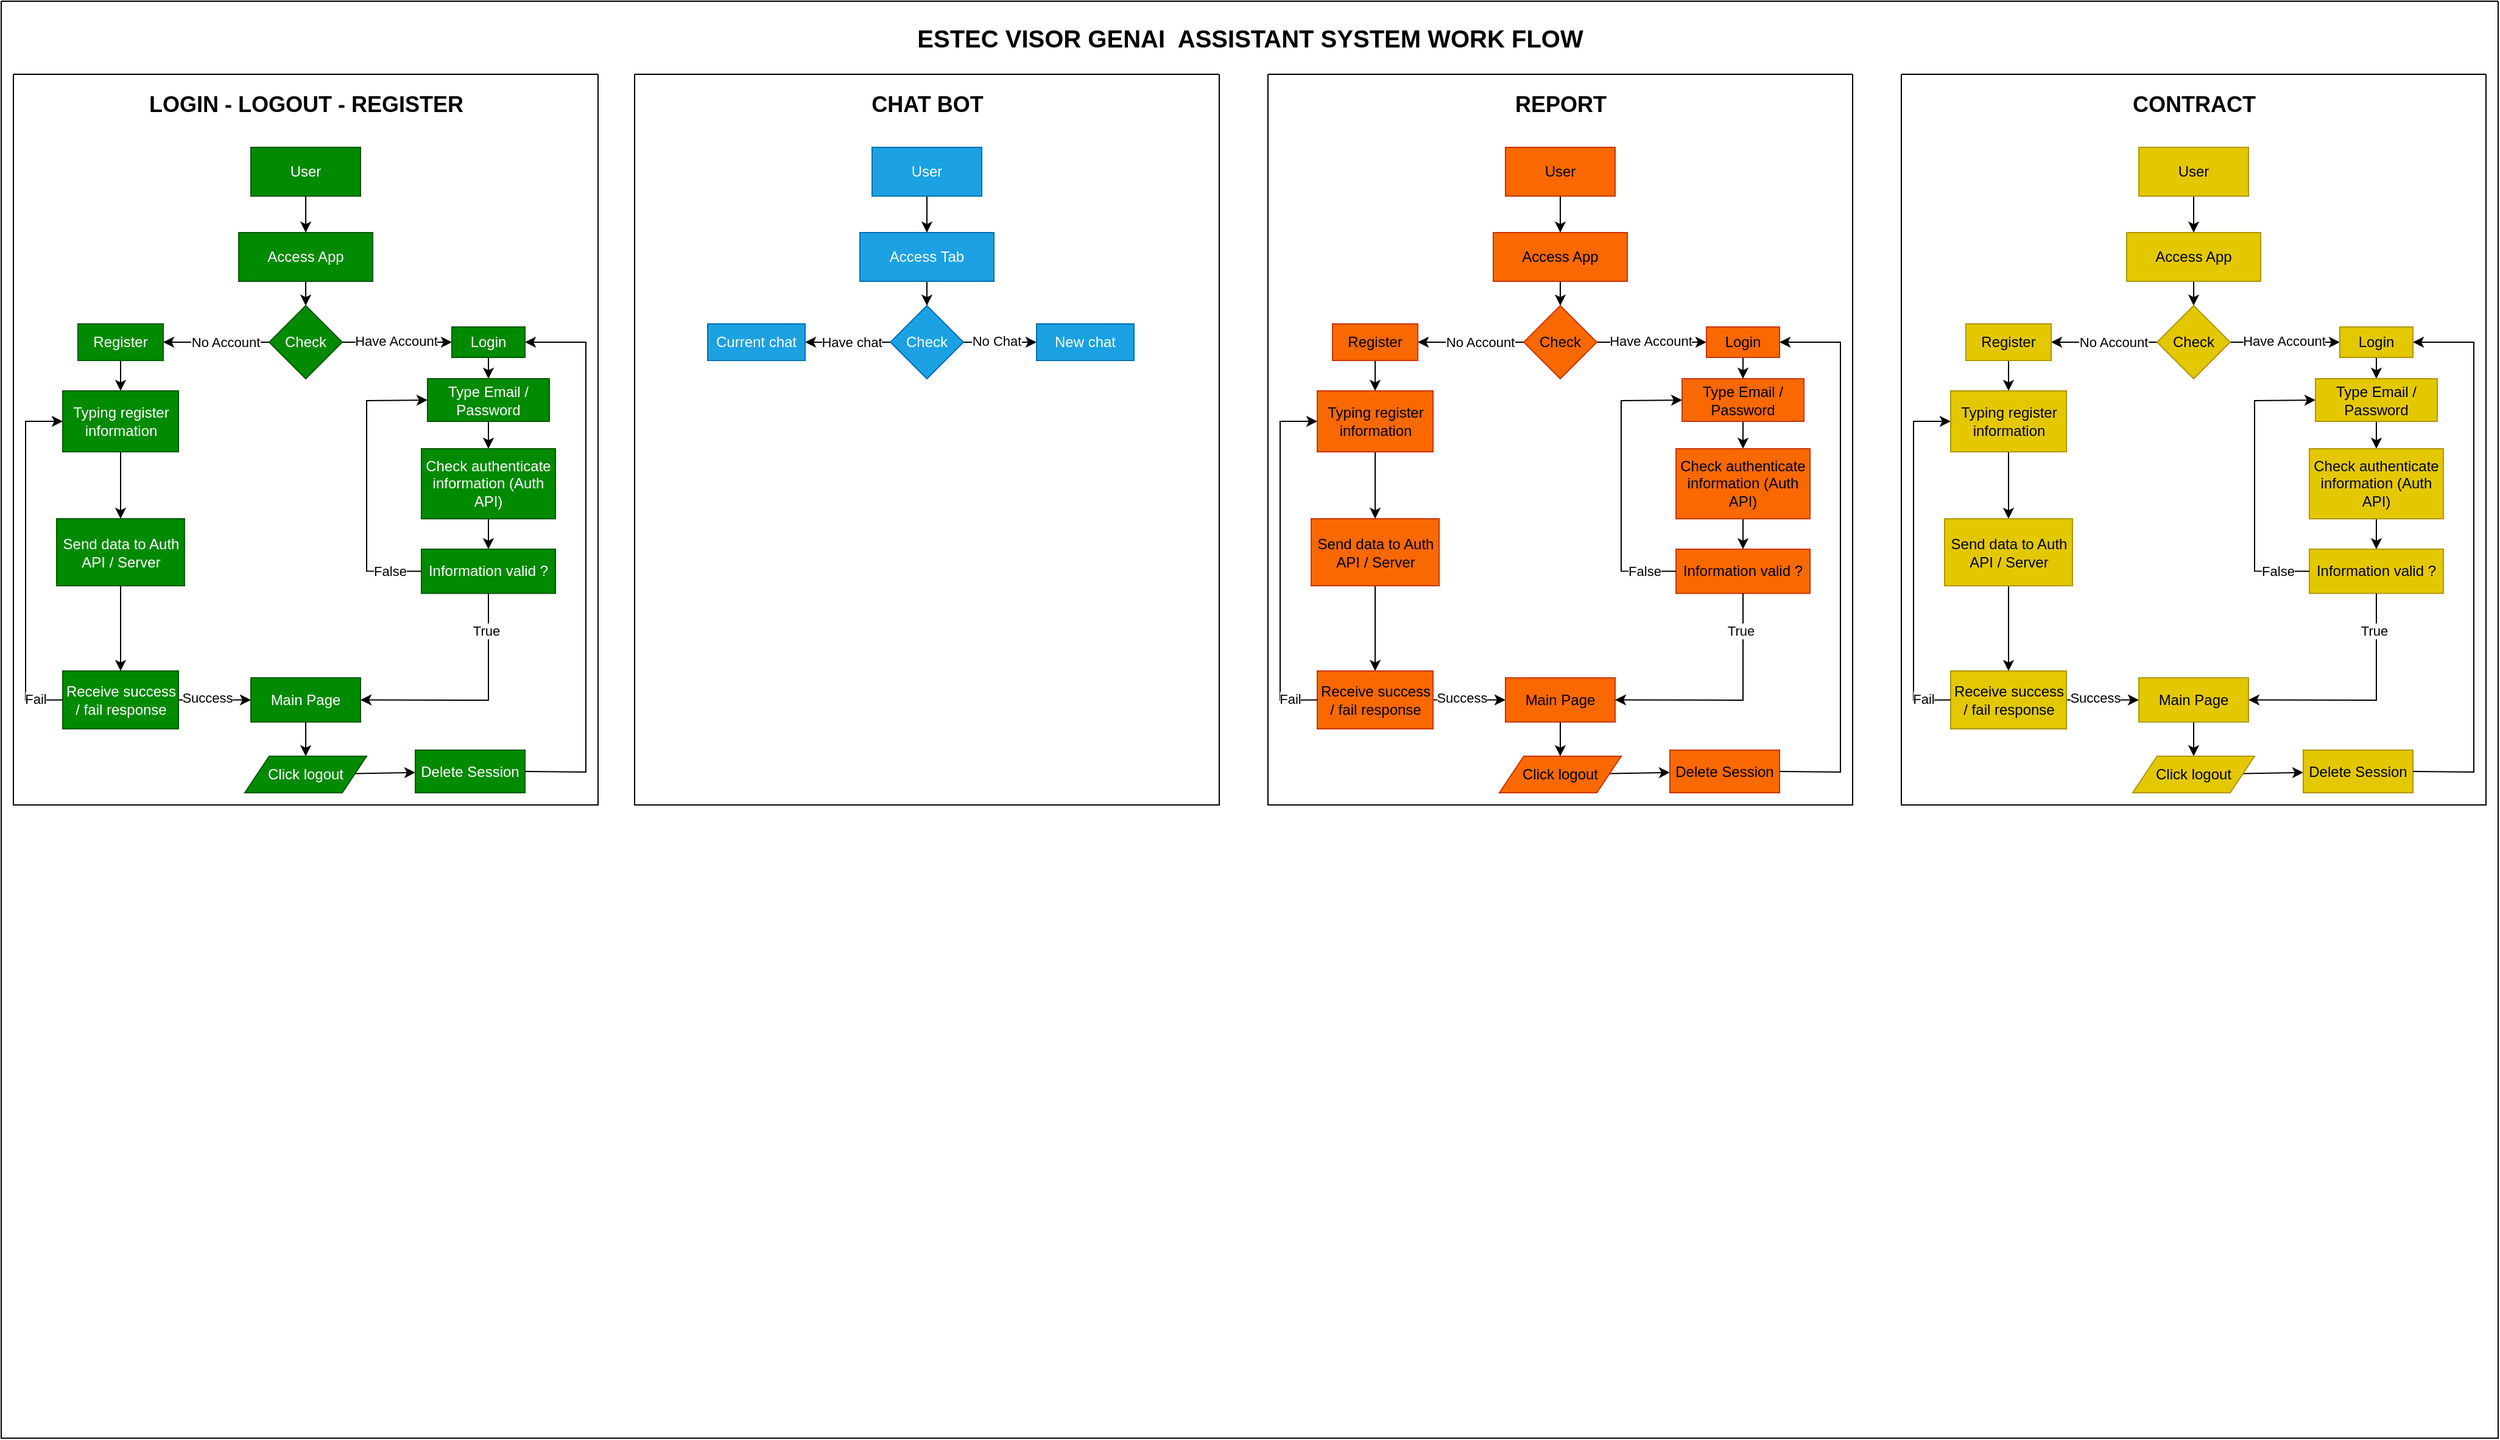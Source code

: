 <mxfile>
    <diagram id="J9UBPhOS58fvrZYenLeP" name="Work Flow">
        <mxGraphModel dx="717" dy="519" grid="1" gridSize="10" guides="1" tooltips="1" connect="1" arrows="1" fold="1" page="1" pageScale="1" pageWidth="3300" pageHeight="4681" math="0" shadow="0">
            <root>
                <mxCell id="0"/>
                <mxCell id="1" parent="0"/>
                <mxCell id="10" value="" style="swimlane;startSize=0;fontSize=18;fontStyle=0;rounded=0;gradientColor=none;swimlaneFillColor=none;" parent="1" vertex="1">
                    <mxGeometry x="40" y="40" width="2050" height="1180" as="geometry"/>
                </mxCell>
                <mxCell id="11" value="ESTEC VISOR GENAI&amp;nbsp; ASSISTANT SYSTEM WORK FLOW" style="text;html=1;align=center;verticalAlign=middle;resizable=0;points=[];autosize=1;strokeColor=none;fillColor=none;fontSize=20;fontStyle=1;rounded=0;" parent="10" vertex="1">
                    <mxGeometry x="745" y="10" width="560" height="40" as="geometry"/>
                </mxCell>
                <mxCell id="12" value="" style="swimlane;startSize=0;rounded=0;" parent="10" vertex="1">
                    <mxGeometry x="10" y="60" width="480" height="600" as="geometry">
                        <mxRectangle x="10" y="60" width="50" height="40" as="alternateBounds"/>
                    </mxGeometry>
                </mxCell>
                <mxCell id="13" value="LOGIN - LOGOUT - REGISTER" style="text;html=1;align=center;verticalAlign=middle;resizable=0;points=[];autosize=1;strokeColor=none;fillColor=none;fontSize=18;fontStyle=1;rounded=0;" parent="12" vertex="1">
                    <mxGeometry x="100" y="5" width="280" height="40" as="geometry"/>
                </mxCell>
                <mxCell id="16" value="" style="edgeStyle=none;html=1;rounded=0;" parent="12" source="14" target="15" edge="1">
                    <mxGeometry relative="1" as="geometry"/>
                </mxCell>
                <mxCell id="14" value="User" style="rounded=0;whiteSpace=wrap;html=1;fillColor=#008a00;fontColor=#ffffff;strokeColor=#005700;fontStyle=0" parent="12" vertex="1">
                    <mxGeometry x="195" y="60" width="90" height="40" as="geometry"/>
                </mxCell>
                <mxCell id="21" value="" style="edgeStyle=none;html=1;rounded=0;" parent="12" source="15" target="20" edge="1">
                    <mxGeometry relative="1" as="geometry"/>
                </mxCell>
                <mxCell id="15" value="Access App" style="rounded=0;whiteSpace=wrap;html=1;fillColor=#008a00;fontColor=#ffffff;strokeColor=#005700;" parent="12" vertex="1">
                    <mxGeometry x="185" y="130" width="110" height="40" as="geometry"/>
                </mxCell>
                <mxCell id="23" value="" style="edgeStyle=none;html=1;rounded=0;" parent="12" source="20" target="22" edge="1">
                    <mxGeometry relative="1" as="geometry"/>
                </mxCell>
                <mxCell id="26" value="No Account" style="edgeLabel;html=1;align=center;verticalAlign=middle;resizable=0;points=[];rounded=0;" parent="23" vertex="1" connectable="0">
                    <mxGeometry x="-0.166" relative="1" as="geometry">
                        <mxPoint as="offset"/>
                    </mxGeometry>
                </mxCell>
                <mxCell id="36" value="" style="edgeStyle=none;html=1;rounded=0;" parent="12" source="20" target="35" edge="1">
                    <mxGeometry relative="1" as="geometry"/>
                </mxCell>
                <mxCell id="38" value="Have Account" style="edgeLabel;html=1;align=center;verticalAlign=middle;resizable=0;points=[];rounded=0;" parent="36" vertex="1" connectable="0">
                    <mxGeometry x="-0.027" y="1" relative="1" as="geometry">
                        <mxPoint as="offset"/>
                    </mxGeometry>
                </mxCell>
                <mxCell id="20" value="Check" style="rhombus;whiteSpace=wrap;html=1;rounded=0;fillColor=#008a00;fontColor=#ffffff;strokeColor=#005700;" parent="12" vertex="1">
                    <mxGeometry x="210" y="190" width="60" height="60" as="geometry"/>
                </mxCell>
                <mxCell id="28" value="" style="edgeStyle=none;html=1;rounded=0;" parent="12" source="22" target="27" edge="1">
                    <mxGeometry relative="1" as="geometry"/>
                </mxCell>
                <mxCell id="22" value="Register" style="rounded=0;whiteSpace=wrap;html=1;fillColor=#008a00;fontColor=#ffffff;strokeColor=#005700;" parent="12" vertex="1">
                    <mxGeometry x="53" y="205" width="70" height="30" as="geometry"/>
                </mxCell>
                <mxCell id="30" value="" style="edgeStyle=none;html=1;rounded=0;" parent="12" source="27" target="29" edge="1">
                    <mxGeometry relative="1" as="geometry"/>
                </mxCell>
                <mxCell id="27" value="Typing register information" style="whiteSpace=wrap;html=1;rounded=0;fillColor=#008a00;fontColor=#ffffff;strokeColor=#005700;" parent="12" vertex="1">
                    <mxGeometry x="40.5" y="260" width="95" height="50" as="geometry"/>
                </mxCell>
                <mxCell id="32" value="" style="edgeStyle=none;html=1;rounded=0;" parent="12" source="29" target="31" edge="1">
                    <mxGeometry relative="1" as="geometry"/>
                </mxCell>
                <mxCell id="29" value="Send data to Auth API / Server" style="whiteSpace=wrap;html=1;rounded=0;fillColor=#008a00;fontColor=#ffffff;strokeColor=#005700;" parent="12" vertex="1">
                    <mxGeometry x="35.5" y="365" width="105" height="55" as="geometry"/>
                </mxCell>
                <mxCell id="34" value="" style="edgeStyle=none;html=1;rounded=0;" parent="12" source="31" target="33" edge="1">
                    <mxGeometry relative="1" as="geometry"/>
                </mxCell>
                <mxCell id="46" value="Success" style="edgeLabel;html=1;align=center;verticalAlign=middle;resizable=0;points=[];rounded=0;" parent="34" vertex="1" connectable="0">
                    <mxGeometry x="-0.227" y="2" relative="1" as="geometry">
                        <mxPoint as="offset"/>
                    </mxGeometry>
                </mxCell>
                <mxCell id="31" value="Receive success / fail response" style="whiteSpace=wrap;html=1;rounded=0;fillColor=#008a00;fontColor=#ffffff;strokeColor=#005700;" parent="12" vertex="1">
                    <mxGeometry x="40.5" y="490" width="95" height="47.5" as="geometry"/>
                </mxCell>
                <mxCell id="55" value="" style="edgeStyle=none;html=1;rounded=0;" parent="12" source="33" target="54" edge="1">
                    <mxGeometry relative="1" as="geometry"/>
                </mxCell>
                <mxCell id="33" value="Main Page" style="whiteSpace=wrap;html=1;rounded=0;fillColor=#008a00;fontColor=#ffffff;strokeColor=#005700;" parent="12" vertex="1">
                    <mxGeometry x="195" y="495.63" width="90" height="36.25" as="geometry"/>
                </mxCell>
                <mxCell id="40" value="" style="edgeStyle=none;html=1;rounded=0;" parent="12" source="35" target="39" edge="1">
                    <mxGeometry relative="1" as="geometry"/>
                </mxCell>
                <mxCell id="35" value="Login" style="whiteSpace=wrap;html=1;rounded=0;fillColor=#008a00;fontColor=#ffffff;strokeColor=#005700;" parent="12" vertex="1">
                    <mxGeometry x="360" y="207.5" width="60" height="25" as="geometry"/>
                </mxCell>
                <mxCell id="42" value="" style="edgeStyle=none;html=1;rounded=0;" parent="12" source="39" target="41" edge="1">
                    <mxGeometry relative="1" as="geometry"/>
                </mxCell>
                <mxCell id="39" value="Type Email / Password" style="whiteSpace=wrap;html=1;rounded=0;fillColor=#008a00;fontColor=#ffffff;strokeColor=#005700;" parent="12" vertex="1">
                    <mxGeometry x="340" y="250" width="100" height="35" as="geometry"/>
                </mxCell>
                <mxCell id="44" value="" style="edgeStyle=none;html=1;rounded=0;" parent="12" source="41" target="43" edge="1">
                    <mxGeometry relative="1" as="geometry"/>
                </mxCell>
                <mxCell id="41" value="Check authenticate information (Auth API)" style="whiteSpace=wrap;html=1;rounded=0;fillColor=#008a00;fontColor=#ffffff;strokeColor=#005700;" parent="12" vertex="1">
                    <mxGeometry x="335" y="307.5" width="110" height="57.5" as="geometry"/>
                </mxCell>
                <mxCell id="43" value="Information valid ?" style="whiteSpace=wrap;html=1;rounded=0;fillColor=#008a00;fontColor=#ffffff;strokeColor=#005700;" parent="12" vertex="1">
                    <mxGeometry x="335" y="390" width="110" height="36.25" as="geometry"/>
                </mxCell>
                <mxCell id="47" value="" style="endArrow=classic;html=1;exitX=0;exitY=0.5;exitDx=0;exitDy=0;entryX=0;entryY=0.5;entryDx=0;entryDy=0;rounded=0;" parent="12" source="31" target="27" edge="1">
                    <mxGeometry width="50" height="50" relative="1" as="geometry">
                        <mxPoint x="150" y="450" as="sourcePoint"/>
                        <mxPoint x="200" y="400" as="targetPoint"/>
                        <Array as="points">
                            <mxPoint x="10" y="514"/>
                            <mxPoint x="10" y="285"/>
                        </Array>
                    </mxGeometry>
                </mxCell>
                <mxCell id="48" value="Fail" style="edgeLabel;html=1;align=center;verticalAlign=middle;resizable=0;points=[];rounded=0;" parent="47" vertex="1" connectable="0">
                    <mxGeometry x="-0.844" y="-1" relative="1" as="geometry">
                        <mxPoint as="offset"/>
                    </mxGeometry>
                </mxCell>
                <mxCell id="50" value="" style="endArrow=classic;html=1;exitX=0.5;exitY=1;exitDx=0;exitDy=0;entryX=1;entryY=0.5;entryDx=0;entryDy=0;rounded=0;" parent="12" source="43" target="33" edge="1">
                    <mxGeometry width="50" height="50" relative="1" as="geometry">
                        <mxPoint x="330" y="450" as="sourcePoint"/>
                        <mxPoint x="380" y="400" as="targetPoint"/>
                        <Array as="points">
                            <mxPoint x="390" y="514"/>
                        </Array>
                    </mxGeometry>
                </mxCell>
                <mxCell id="51" value="True" style="edgeLabel;html=1;align=center;verticalAlign=middle;resizable=0;points=[];rounded=0;" parent="50" vertex="1" connectable="0">
                    <mxGeometry x="-0.682" y="-2" relative="1" as="geometry">
                        <mxPoint as="offset"/>
                    </mxGeometry>
                </mxCell>
                <mxCell id="52" value="" style="endArrow=classic;html=1;exitX=0;exitY=0.5;exitDx=0;exitDy=0;entryX=0;entryY=0.5;entryDx=0;entryDy=0;rounded=0;" parent="12" source="43" target="39" edge="1">
                    <mxGeometry width="50" height="50" relative="1" as="geometry">
                        <mxPoint x="330" y="350" as="sourcePoint"/>
                        <mxPoint x="380" y="300" as="targetPoint"/>
                        <Array as="points">
                            <mxPoint x="290" y="408"/>
                            <mxPoint x="290" y="268"/>
                        </Array>
                    </mxGeometry>
                </mxCell>
                <mxCell id="53" value="False" style="edgeLabel;html=1;align=center;verticalAlign=middle;resizable=0;points=[];rounded=0;" parent="52" vertex="1" connectable="0">
                    <mxGeometry x="-0.778" relative="1" as="geometry">
                        <mxPoint as="offset"/>
                    </mxGeometry>
                </mxCell>
                <mxCell id="57" value="" style="edgeStyle=none;html=1;rounded=0;" parent="12" source="54" target="56" edge="1">
                    <mxGeometry relative="1" as="geometry"/>
                </mxCell>
                <mxCell id="54" value="Click logout" style="shape=parallelogram;perimeter=parallelogramPerimeter;whiteSpace=wrap;html=1;fixedSize=1;rounded=0;fillColor=#008a00;fontColor=#ffffff;strokeColor=#005700;" parent="12" vertex="1">
                    <mxGeometry x="190" y="560" width="100" height="30" as="geometry"/>
                </mxCell>
                <mxCell id="56" value="Delete Session" style="whiteSpace=wrap;html=1;rounded=0;fillColor=#008a00;fontColor=#ffffff;strokeColor=#005700;" parent="12" vertex="1">
                    <mxGeometry x="330" y="555" width="90" height="35" as="geometry"/>
                </mxCell>
                <mxCell id="58" value="" style="endArrow=classic;html=1;exitX=1;exitY=0.5;exitDx=0;exitDy=0;entryX=1;entryY=0.5;entryDx=0;entryDy=0;rounded=0;" parent="12" source="56" target="35" edge="1">
                    <mxGeometry width="50" height="50" relative="1" as="geometry">
                        <mxPoint x="370" y="400" as="sourcePoint"/>
                        <mxPoint x="420" y="350" as="targetPoint"/>
                        <Array as="points">
                            <mxPoint x="470" y="573"/>
                            <mxPoint x="470" y="220"/>
                        </Array>
                    </mxGeometry>
                </mxCell>
                <mxCell id="59" value="" style="swimlane;startSize=0;rounded=0;" parent="10" vertex="1">
                    <mxGeometry x="520" y="60" width="480" height="600" as="geometry">
                        <mxRectangle x="10" y="60" width="50" height="40" as="alternateBounds"/>
                    </mxGeometry>
                </mxCell>
                <mxCell id="60" value="CHAT BOT" style="text;html=1;align=center;verticalAlign=middle;resizable=0;points=[];autosize=1;strokeColor=none;fillColor=none;fontSize=18;fontStyle=1;rounded=0;" parent="59" vertex="1">
                    <mxGeometry x="185" y="5" width="110" height="40" as="geometry"/>
                </mxCell>
                <mxCell id="61" value="" style="edgeStyle=none;html=1;rounded=0;" parent="59" source="62" target="64" edge="1">
                    <mxGeometry relative="1" as="geometry"/>
                </mxCell>
                <mxCell id="62" value="User" style="rounded=0;whiteSpace=wrap;html=1;fillColor=#1ba1e2;fontColor=#ffffff;strokeColor=#006EAF;" parent="59" vertex="1">
                    <mxGeometry x="195" y="60" width="90" height="40" as="geometry"/>
                </mxCell>
                <mxCell id="63" value="" style="edgeStyle=none;html=1;rounded=0;" parent="59" source="64" target="69" edge="1">
                    <mxGeometry relative="1" as="geometry"/>
                </mxCell>
                <mxCell id="64" value="Access Tab" style="rounded=0;whiteSpace=wrap;html=1;fillColor=#1ba1e2;fontColor=#ffffff;strokeColor=#006EAF;" parent="59" vertex="1">
                    <mxGeometry x="185" y="130" width="110" height="40" as="geometry"/>
                </mxCell>
                <mxCell id="gSSGtRw_6iascO8D9kbS-176" style="edgeStyle=none;html=1;entryX=1;entryY=0.5;entryDx=0;entryDy=0;" parent="59" source="69" target="gSSGtRw_6iascO8D9kbS-175" edge="1">
                    <mxGeometry relative="1" as="geometry"/>
                </mxCell>
                <mxCell id="gSSGtRw_6iascO8D9kbS-180" value="Have chat" style="edgeLabel;html=1;align=center;verticalAlign=middle;resizable=0;points=[];" parent="gSSGtRw_6iascO8D9kbS-176" vertex="1" connectable="0">
                    <mxGeometry x="-0.092" relative="1" as="geometry">
                        <mxPoint as="offset"/>
                    </mxGeometry>
                </mxCell>
                <mxCell id="gSSGtRw_6iascO8D9kbS-178" style="edgeStyle=none;html=1;entryX=0;entryY=0.5;entryDx=0;entryDy=0;" parent="59" source="69" target="gSSGtRw_6iascO8D9kbS-177" edge="1">
                    <mxGeometry relative="1" as="geometry"/>
                </mxCell>
                <mxCell id="gSSGtRw_6iascO8D9kbS-185" value="No Chat" style="edgeLabel;html=1;align=center;verticalAlign=middle;resizable=0;points=[];" parent="gSSGtRw_6iascO8D9kbS-178" vertex="1" connectable="0">
                    <mxGeometry x="-0.092" y="1" relative="1" as="geometry">
                        <mxPoint as="offset"/>
                    </mxGeometry>
                </mxCell>
                <mxCell id="69" value="Check" style="rhombus;whiteSpace=wrap;html=1;rounded=0;fillColor=#1ba1e2;fontColor=#ffffff;strokeColor=#006EAF;" parent="59" vertex="1">
                    <mxGeometry x="210" y="190" width="60" height="60" as="geometry"/>
                </mxCell>
                <mxCell id="gSSGtRw_6iascO8D9kbS-175" value="Current chat" style="rounded=0;whiteSpace=wrap;html=1;fillColor=#1ba1e2;fontColor=#ffffff;strokeColor=#006EAF;" parent="59" vertex="1">
                    <mxGeometry x="60" y="205" width="80" height="30" as="geometry"/>
                </mxCell>
                <mxCell id="gSSGtRw_6iascO8D9kbS-177" value="New chat" style="rounded=0;whiteSpace=wrap;html=1;fillColor=#1ba1e2;fontColor=#ffffff;strokeColor=#006EAF;" parent="59" vertex="1">
                    <mxGeometry x="330" y="205" width="80" height="30" as="geometry"/>
                </mxCell>
                <mxCell id="98" value="" style="swimlane;startSize=0;rounded=0;" parent="10" vertex="1">
                    <mxGeometry x="1040" y="60" width="480" height="600" as="geometry">
                        <mxRectangle x="10" y="60" width="50" height="40" as="alternateBounds"/>
                    </mxGeometry>
                </mxCell>
                <mxCell id="99" value="REPORT" style="text;html=1;align=center;verticalAlign=middle;resizable=0;points=[];autosize=1;strokeColor=none;fillColor=none;fontSize=18;fontStyle=1;rounded=0;" parent="98" vertex="1">
                    <mxGeometry x="190" y="5" width="100" height="40" as="geometry"/>
                </mxCell>
                <mxCell id="100" value="" style="edgeStyle=none;html=1;rounded=0;" parent="98" source="101" target="103" edge="1">
                    <mxGeometry relative="1" as="geometry"/>
                </mxCell>
                <mxCell id="101" value="User" style="rounded=0;whiteSpace=wrap;html=1;fillColor=#fa6800;fontColor=#000000;strokeColor=#C73500;" parent="98" vertex="1">
                    <mxGeometry x="195" y="60" width="90" height="40" as="geometry"/>
                </mxCell>
                <mxCell id="102" value="" style="edgeStyle=none;html=1;rounded=0;" parent="98" source="103" target="108" edge="1">
                    <mxGeometry relative="1" as="geometry"/>
                </mxCell>
                <mxCell id="103" value="Access App" style="rounded=0;whiteSpace=wrap;html=1;fillColor=#fa6800;fontColor=#000000;strokeColor=#C73500;" parent="98" vertex="1">
                    <mxGeometry x="185" y="130" width="110" height="40" as="geometry"/>
                </mxCell>
                <mxCell id="104" value="" style="edgeStyle=none;html=1;rounded=0;" parent="98" source="108" target="110" edge="1">
                    <mxGeometry relative="1" as="geometry"/>
                </mxCell>
                <mxCell id="105" value="No Account" style="edgeLabel;html=1;align=center;verticalAlign=middle;resizable=0;points=[];rounded=0;" parent="104" vertex="1" connectable="0">
                    <mxGeometry x="-0.166" relative="1" as="geometry">
                        <mxPoint as="offset"/>
                    </mxGeometry>
                </mxCell>
                <mxCell id="106" value="" style="edgeStyle=none;html=1;rounded=0;" parent="98" source="108" target="121" edge="1">
                    <mxGeometry relative="1" as="geometry"/>
                </mxCell>
                <mxCell id="107" value="Have Account" style="edgeLabel;html=1;align=center;verticalAlign=middle;resizable=0;points=[];rounded=0;" parent="106" vertex="1" connectable="0">
                    <mxGeometry x="-0.027" y="1" relative="1" as="geometry">
                        <mxPoint as="offset"/>
                    </mxGeometry>
                </mxCell>
                <mxCell id="108" value="Check" style="rhombus;whiteSpace=wrap;html=1;rounded=0;fillColor=#fa6800;fontColor=#000000;strokeColor=#C73500;" parent="98" vertex="1">
                    <mxGeometry x="210" y="190" width="60" height="60" as="geometry"/>
                </mxCell>
                <mxCell id="109" value="" style="edgeStyle=none;html=1;rounded=0;" parent="98" source="110" target="112" edge="1">
                    <mxGeometry relative="1" as="geometry"/>
                </mxCell>
                <mxCell id="110" value="Register" style="rounded=0;whiteSpace=wrap;html=1;fillColor=#fa6800;fontColor=#000000;strokeColor=#C73500;" parent="98" vertex="1">
                    <mxGeometry x="53" y="205" width="70" height="30" as="geometry"/>
                </mxCell>
                <mxCell id="111" value="" style="edgeStyle=none;html=1;rounded=0;" parent="98" source="112" target="114" edge="1">
                    <mxGeometry relative="1" as="geometry"/>
                </mxCell>
                <mxCell id="112" value="Typing register information" style="whiteSpace=wrap;html=1;rounded=0;fillColor=#fa6800;fontColor=#000000;strokeColor=#C73500;" parent="98" vertex="1">
                    <mxGeometry x="40.5" y="260" width="95" height="50" as="geometry"/>
                </mxCell>
                <mxCell id="113" value="" style="edgeStyle=none;html=1;rounded=0;" parent="98" source="114" target="117" edge="1">
                    <mxGeometry relative="1" as="geometry"/>
                </mxCell>
                <mxCell id="114" value="Send data to Auth API / Server" style="whiteSpace=wrap;html=1;rounded=0;fillColor=#fa6800;fontColor=#000000;strokeColor=#C73500;" parent="98" vertex="1">
                    <mxGeometry x="35.5" y="365" width="105" height="55" as="geometry"/>
                </mxCell>
                <mxCell id="115" value="" style="edgeStyle=none;html=1;rounded=0;" parent="98" source="117" target="119" edge="1">
                    <mxGeometry relative="1" as="geometry"/>
                </mxCell>
                <mxCell id="116" value="Success" style="edgeLabel;html=1;align=center;verticalAlign=middle;resizable=0;points=[];rounded=0;" parent="115" vertex="1" connectable="0">
                    <mxGeometry x="-0.227" y="2" relative="1" as="geometry">
                        <mxPoint as="offset"/>
                    </mxGeometry>
                </mxCell>
                <mxCell id="117" value="Receive success / fail response" style="whiteSpace=wrap;html=1;rounded=0;fillColor=#fa6800;fontColor=#000000;strokeColor=#C73500;" parent="98" vertex="1">
                    <mxGeometry x="40.5" y="490" width="95" height="47.5" as="geometry"/>
                </mxCell>
                <mxCell id="118" value="" style="edgeStyle=none;html=1;rounded=0;" parent="98" source="119" target="134" edge="1">
                    <mxGeometry relative="1" as="geometry"/>
                </mxCell>
                <mxCell id="119" value="Main Page" style="whiteSpace=wrap;html=1;rounded=0;fillColor=#fa6800;fontColor=#000000;strokeColor=#C73500;" parent="98" vertex="1">
                    <mxGeometry x="195" y="495.63" width="90" height="36.25" as="geometry"/>
                </mxCell>
                <mxCell id="120" value="" style="edgeStyle=none;html=1;rounded=0;" parent="98" source="121" target="123" edge="1">
                    <mxGeometry relative="1" as="geometry"/>
                </mxCell>
                <mxCell id="121" value="Login" style="whiteSpace=wrap;html=1;rounded=0;fillColor=#fa6800;fontColor=#000000;strokeColor=#C73500;" parent="98" vertex="1">
                    <mxGeometry x="360" y="207.5" width="60" height="25" as="geometry"/>
                </mxCell>
                <mxCell id="122" value="" style="edgeStyle=none;html=1;rounded=0;" parent="98" source="123" target="125" edge="1">
                    <mxGeometry relative="1" as="geometry"/>
                </mxCell>
                <mxCell id="123" value="Type Email / Password" style="whiteSpace=wrap;html=1;rounded=0;fillColor=#fa6800;fontColor=#000000;strokeColor=#C73500;" parent="98" vertex="1">
                    <mxGeometry x="340" y="250" width="100" height="35" as="geometry"/>
                </mxCell>
                <mxCell id="124" value="" style="edgeStyle=none;html=1;rounded=0;" parent="98" source="125" target="126" edge="1">
                    <mxGeometry relative="1" as="geometry"/>
                </mxCell>
                <mxCell id="125" value="Check authenticate information (Auth API)" style="whiteSpace=wrap;html=1;rounded=0;fillColor=#fa6800;fontColor=#000000;strokeColor=#C73500;" parent="98" vertex="1">
                    <mxGeometry x="335" y="307.5" width="110" height="57.5" as="geometry"/>
                </mxCell>
                <mxCell id="126" value="Information valid ?" style="whiteSpace=wrap;html=1;rounded=0;fillColor=#fa6800;fontColor=#000000;strokeColor=#C73500;" parent="98" vertex="1">
                    <mxGeometry x="335" y="390" width="110" height="36.25" as="geometry"/>
                </mxCell>
                <mxCell id="127" value="" style="endArrow=classic;html=1;exitX=0;exitY=0.5;exitDx=0;exitDy=0;entryX=0;entryY=0.5;entryDx=0;entryDy=0;rounded=0;" parent="98" source="117" target="112" edge="1">
                    <mxGeometry width="50" height="50" relative="1" as="geometry">
                        <mxPoint x="150" y="450" as="sourcePoint"/>
                        <mxPoint x="200" y="400" as="targetPoint"/>
                        <Array as="points">
                            <mxPoint x="10" y="514"/>
                            <mxPoint x="10" y="285"/>
                        </Array>
                    </mxGeometry>
                </mxCell>
                <mxCell id="128" value="Fail" style="edgeLabel;html=1;align=center;verticalAlign=middle;resizable=0;points=[];rounded=0;" parent="127" vertex="1" connectable="0">
                    <mxGeometry x="-0.844" y="-1" relative="1" as="geometry">
                        <mxPoint as="offset"/>
                    </mxGeometry>
                </mxCell>
                <mxCell id="129" value="" style="endArrow=classic;html=1;exitX=0.5;exitY=1;exitDx=0;exitDy=0;entryX=1;entryY=0.5;entryDx=0;entryDy=0;rounded=0;" parent="98" source="126" target="119" edge="1">
                    <mxGeometry width="50" height="50" relative="1" as="geometry">
                        <mxPoint x="330" y="450" as="sourcePoint"/>
                        <mxPoint x="380" y="400" as="targetPoint"/>
                        <Array as="points">
                            <mxPoint x="390" y="514"/>
                        </Array>
                    </mxGeometry>
                </mxCell>
                <mxCell id="130" value="True" style="edgeLabel;html=1;align=center;verticalAlign=middle;resizable=0;points=[];rounded=0;" parent="129" vertex="1" connectable="0">
                    <mxGeometry x="-0.682" y="-2" relative="1" as="geometry">
                        <mxPoint as="offset"/>
                    </mxGeometry>
                </mxCell>
                <mxCell id="131" value="" style="endArrow=classic;html=1;exitX=0;exitY=0.5;exitDx=0;exitDy=0;entryX=0;entryY=0.5;entryDx=0;entryDy=0;rounded=0;" parent="98" source="126" target="123" edge="1">
                    <mxGeometry width="50" height="50" relative="1" as="geometry">
                        <mxPoint x="330" y="350" as="sourcePoint"/>
                        <mxPoint x="380" y="300" as="targetPoint"/>
                        <Array as="points">
                            <mxPoint x="290" y="408"/>
                            <mxPoint x="290" y="268"/>
                        </Array>
                    </mxGeometry>
                </mxCell>
                <mxCell id="132" value="False" style="edgeLabel;html=1;align=center;verticalAlign=middle;resizable=0;points=[];rounded=0;" parent="131" vertex="1" connectable="0">
                    <mxGeometry x="-0.778" relative="1" as="geometry">
                        <mxPoint as="offset"/>
                    </mxGeometry>
                </mxCell>
                <mxCell id="133" value="" style="edgeStyle=none;html=1;rounded=0;" parent="98" source="134" target="135" edge="1">
                    <mxGeometry relative="1" as="geometry"/>
                </mxCell>
                <mxCell id="134" value="Click logout" style="shape=parallelogram;perimeter=parallelogramPerimeter;whiteSpace=wrap;html=1;fixedSize=1;rounded=0;fillColor=#fa6800;fontColor=#000000;strokeColor=#C73500;" parent="98" vertex="1">
                    <mxGeometry x="190" y="560" width="100" height="30" as="geometry"/>
                </mxCell>
                <mxCell id="135" value="Delete Session" style="whiteSpace=wrap;html=1;rounded=0;fillColor=#fa6800;fontColor=#000000;strokeColor=#C73500;" parent="98" vertex="1">
                    <mxGeometry x="330" y="555" width="90" height="35" as="geometry"/>
                </mxCell>
                <mxCell id="136" value="" style="endArrow=classic;html=1;exitX=1;exitY=0.5;exitDx=0;exitDy=0;entryX=1;entryY=0.5;entryDx=0;entryDy=0;rounded=0;" parent="98" source="135" target="121" edge="1">
                    <mxGeometry width="50" height="50" relative="1" as="geometry">
                        <mxPoint x="370" y="400" as="sourcePoint"/>
                        <mxPoint x="420" y="350" as="targetPoint"/>
                        <Array as="points">
                            <mxPoint x="470" y="573"/>
                            <mxPoint x="470" y="220"/>
                        </Array>
                    </mxGeometry>
                </mxCell>
                <mxCell id="137" value="" style="swimlane;startSize=0;rounded=0;" parent="10" vertex="1">
                    <mxGeometry x="1560" y="60" width="480" height="600" as="geometry">
                        <mxRectangle x="10" y="60" width="50" height="40" as="alternateBounds"/>
                    </mxGeometry>
                </mxCell>
                <mxCell id="138" value="CONTRACT" style="text;html=1;align=center;verticalAlign=middle;resizable=0;points=[];autosize=1;strokeColor=none;fillColor=none;fontSize=18;fontStyle=1;rounded=0;" parent="137" vertex="1">
                    <mxGeometry x="180" y="5" width="120" height="40" as="geometry"/>
                </mxCell>
                <mxCell id="139" value="" style="edgeStyle=none;html=1;rounded=0;" parent="137" source="140" target="142" edge="1">
                    <mxGeometry relative="1" as="geometry"/>
                </mxCell>
                <mxCell id="140" value="User" style="rounded=0;whiteSpace=wrap;html=1;fillColor=#e3c800;fontColor=#000000;strokeColor=#B09500;" parent="137" vertex="1">
                    <mxGeometry x="195" y="60" width="90" height="40" as="geometry"/>
                </mxCell>
                <mxCell id="141" value="" style="edgeStyle=none;html=1;rounded=0;" parent="137" source="142" target="147" edge="1">
                    <mxGeometry relative="1" as="geometry"/>
                </mxCell>
                <mxCell id="142" value="Access App" style="rounded=0;whiteSpace=wrap;html=1;fillColor=#e3c800;fontColor=#000000;strokeColor=#B09500;" parent="137" vertex="1">
                    <mxGeometry x="185" y="130" width="110" height="40" as="geometry"/>
                </mxCell>
                <mxCell id="143" value="" style="edgeStyle=none;html=1;rounded=0;" parent="137" source="147" target="149" edge="1">
                    <mxGeometry relative="1" as="geometry"/>
                </mxCell>
                <mxCell id="144" value="No Account" style="edgeLabel;html=1;align=center;verticalAlign=middle;resizable=0;points=[];rounded=0;" parent="143" vertex="1" connectable="0">
                    <mxGeometry x="-0.166" relative="1" as="geometry">
                        <mxPoint as="offset"/>
                    </mxGeometry>
                </mxCell>
                <mxCell id="145" value="" style="edgeStyle=none;html=1;rounded=0;" parent="137" source="147" target="160" edge="1">
                    <mxGeometry relative="1" as="geometry"/>
                </mxCell>
                <mxCell id="146" value="Have Account" style="edgeLabel;html=1;align=center;verticalAlign=middle;resizable=0;points=[];rounded=0;" parent="145" vertex="1" connectable="0">
                    <mxGeometry x="-0.027" y="1" relative="1" as="geometry">
                        <mxPoint as="offset"/>
                    </mxGeometry>
                </mxCell>
                <mxCell id="147" value="Check" style="rhombus;whiteSpace=wrap;html=1;rounded=0;fillColor=#e3c800;fontColor=#000000;strokeColor=#B09500;" parent="137" vertex="1">
                    <mxGeometry x="210" y="190" width="60" height="60" as="geometry"/>
                </mxCell>
                <mxCell id="148" value="" style="edgeStyle=none;html=1;rounded=0;" parent="137" source="149" target="151" edge="1">
                    <mxGeometry relative="1" as="geometry"/>
                </mxCell>
                <mxCell id="149" value="Register" style="rounded=0;whiteSpace=wrap;html=1;fillColor=#e3c800;fontColor=#000000;strokeColor=#B09500;" parent="137" vertex="1">
                    <mxGeometry x="53" y="205" width="70" height="30" as="geometry"/>
                </mxCell>
                <mxCell id="150" value="" style="edgeStyle=none;html=1;rounded=0;" parent="137" source="151" target="153" edge="1">
                    <mxGeometry relative="1" as="geometry"/>
                </mxCell>
                <mxCell id="151" value="Typing register information" style="whiteSpace=wrap;html=1;rounded=0;fillColor=#e3c800;fontColor=#000000;strokeColor=#B09500;" parent="137" vertex="1">
                    <mxGeometry x="40.5" y="260" width="95" height="50" as="geometry"/>
                </mxCell>
                <mxCell id="152" value="" style="edgeStyle=none;html=1;rounded=0;" parent="137" source="153" target="156" edge="1">
                    <mxGeometry relative="1" as="geometry"/>
                </mxCell>
                <mxCell id="153" value="Send data to Auth API / Server" style="whiteSpace=wrap;html=1;rounded=0;fillColor=#e3c800;fontColor=#000000;strokeColor=#B09500;" parent="137" vertex="1">
                    <mxGeometry x="35.5" y="365" width="105" height="55" as="geometry"/>
                </mxCell>
                <mxCell id="154" value="" style="edgeStyle=none;html=1;rounded=0;" parent="137" source="156" target="158" edge="1">
                    <mxGeometry relative="1" as="geometry"/>
                </mxCell>
                <mxCell id="155" value="Success" style="edgeLabel;html=1;align=center;verticalAlign=middle;resizable=0;points=[];rounded=0;" parent="154" vertex="1" connectable="0">
                    <mxGeometry x="-0.227" y="2" relative="1" as="geometry">
                        <mxPoint as="offset"/>
                    </mxGeometry>
                </mxCell>
                <mxCell id="156" value="Receive success / fail response" style="whiteSpace=wrap;html=1;rounded=0;fillColor=#e3c800;fontColor=#000000;strokeColor=#B09500;" parent="137" vertex="1">
                    <mxGeometry x="40.5" y="490" width="95" height="47.5" as="geometry"/>
                </mxCell>
                <mxCell id="157" value="" style="edgeStyle=none;html=1;rounded=0;" parent="137" source="158" target="173" edge="1">
                    <mxGeometry relative="1" as="geometry"/>
                </mxCell>
                <mxCell id="158" value="Main Page" style="whiteSpace=wrap;html=1;rounded=0;fillColor=#e3c800;fontColor=#000000;strokeColor=#B09500;" parent="137" vertex="1">
                    <mxGeometry x="195" y="495.63" width="90" height="36.25" as="geometry"/>
                </mxCell>
                <mxCell id="159" value="" style="edgeStyle=none;html=1;rounded=0;" parent="137" source="160" target="162" edge="1">
                    <mxGeometry relative="1" as="geometry"/>
                </mxCell>
                <mxCell id="160" value="Login" style="whiteSpace=wrap;html=1;rounded=0;fillColor=#e3c800;fontColor=#000000;strokeColor=#B09500;" parent="137" vertex="1">
                    <mxGeometry x="360" y="207.5" width="60" height="25" as="geometry"/>
                </mxCell>
                <mxCell id="161" value="" style="edgeStyle=none;html=1;rounded=0;" parent="137" source="162" target="164" edge="1">
                    <mxGeometry relative="1" as="geometry"/>
                </mxCell>
                <mxCell id="162" value="Type Email / Password" style="whiteSpace=wrap;html=1;rounded=0;fillColor=#e3c800;fontColor=#000000;strokeColor=#B09500;" parent="137" vertex="1">
                    <mxGeometry x="340" y="250" width="100" height="35" as="geometry"/>
                </mxCell>
                <mxCell id="163" value="" style="edgeStyle=none;html=1;rounded=0;" parent="137" source="164" target="165" edge="1">
                    <mxGeometry relative="1" as="geometry"/>
                </mxCell>
                <mxCell id="164" value="Check authenticate information (Auth API)" style="whiteSpace=wrap;html=1;rounded=0;fillColor=#e3c800;fontColor=#000000;strokeColor=#B09500;" parent="137" vertex="1">
                    <mxGeometry x="335" y="307.5" width="110" height="57.5" as="geometry"/>
                </mxCell>
                <mxCell id="165" value="Information valid ?" style="whiteSpace=wrap;html=1;rounded=0;fillColor=#e3c800;fontColor=#000000;strokeColor=#B09500;" parent="137" vertex="1">
                    <mxGeometry x="335" y="390" width="110" height="36.25" as="geometry"/>
                </mxCell>
                <mxCell id="166" value="" style="endArrow=classic;html=1;exitX=0;exitY=0.5;exitDx=0;exitDy=0;entryX=0;entryY=0.5;entryDx=0;entryDy=0;rounded=0;" parent="137" source="156" target="151" edge="1">
                    <mxGeometry width="50" height="50" relative="1" as="geometry">
                        <mxPoint x="150" y="450" as="sourcePoint"/>
                        <mxPoint x="200" y="400" as="targetPoint"/>
                        <Array as="points">
                            <mxPoint x="10" y="514"/>
                            <mxPoint x="10" y="285"/>
                        </Array>
                    </mxGeometry>
                </mxCell>
                <mxCell id="167" value="Fail" style="edgeLabel;html=1;align=center;verticalAlign=middle;resizable=0;points=[];rounded=0;" parent="166" vertex="1" connectable="0">
                    <mxGeometry x="-0.844" y="-1" relative="1" as="geometry">
                        <mxPoint as="offset"/>
                    </mxGeometry>
                </mxCell>
                <mxCell id="168" value="" style="endArrow=classic;html=1;exitX=0.5;exitY=1;exitDx=0;exitDy=0;entryX=1;entryY=0.5;entryDx=0;entryDy=0;rounded=0;" parent="137" source="165" target="158" edge="1">
                    <mxGeometry width="50" height="50" relative="1" as="geometry">
                        <mxPoint x="330" y="450" as="sourcePoint"/>
                        <mxPoint x="380" y="400" as="targetPoint"/>
                        <Array as="points">
                            <mxPoint x="390" y="514"/>
                        </Array>
                    </mxGeometry>
                </mxCell>
                <mxCell id="169" value="True" style="edgeLabel;html=1;align=center;verticalAlign=middle;resizable=0;points=[];rounded=0;" parent="168" vertex="1" connectable="0">
                    <mxGeometry x="-0.682" y="-2" relative="1" as="geometry">
                        <mxPoint as="offset"/>
                    </mxGeometry>
                </mxCell>
                <mxCell id="170" value="" style="endArrow=classic;html=1;exitX=0;exitY=0.5;exitDx=0;exitDy=0;entryX=0;entryY=0.5;entryDx=0;entryDy=0;rounded=0;" parent="137" source="165" target="162" edge="1">
                    <mxGeometry width="50" height="50" relative="1" as="geometry">
                        <mxPoint x="330" y="350" as="sourcePoint"/>
                        <mxPoint x="380" y="300" as="targetPoint"/>
                        <Array as="points">
                            <mxPoint x="290" y="408"/>
                            <mxPoint x="290" y="268"/>
                        </Array>
                    </mxGeometry>
                </mxCell>
                <mxCell id="171" value="False" style="edgeLabel;html=1;align=center;verticalAlign=middle;resizable=0;points=[];rounded=0;" parent="170" vertex="1" connectable="0">
                    <mxGeometry x="-0.778" relative="1" as="geometry">
                        <mxPoint as="offset"/>
                    </mxGeometry>
                </mxCell>
                <mxCell id="172" value="" style="edgeStyle=none;html=1;rounded=0;" parent="137" source="173" target="174" edge="1">
                    <mxGeometry relative="1" as="geometry"/>
                </mxCell>
                <mxCell id="173" value="Click logout" style="shape=parallelogram;perimeter=parallelogramPerimeter;whiteSpace=wrap;html=1;fixedSize=1;rounded=0;fillColor=#e3c800;fontColor=#000000;strokeColor=#B09500;" parent="137" vertex="1">
                    <mxGeometry x="190" y="560" width="100" height="30" as="geometry"/>
                </mxCell>
                <mxCell id="174" value="Delete Session" style="whiteSpace=wrap;html=1;rounded=0;fillColor=#e3c800;fontColor=#000000;strokeColor=#B09500;" parent="137" vertex="1">
                    <mxGeometry x="330" y="555" width="90" height="35" as="geometry"/>
                </mxCell>
                <mxCell id="175" value="" style="endArrow=classic;html=1;exitX=1;exitY=0.5;exitDx=0;exitDy=0;entryX=1;entryY=0.5;entryDx=0;entryDy=0;rounded=0;" parent="137" source="174" target="160" edge="1">
                    <mxGeometry width="50" height="50" relative="1" as="geometry">
                        <mxPoint x="370" y="400" as="sourcePoint"/>
                        <mxPoint x="420" y="350" as="targetPoint"/>
                        <Array as="points">
                            <mxPoint x="470" y="573"/>
                            <mxPoint x="470" y="220"/>
                        </Array>
                    </mxGeometry>
                </mxCell>
            </root>
        </mxGraphModel>
    </diagram>
    <diagram id="drJA_E7frYOSyMD5gqSP" name="Database Structure">
        <mxGraphModel dx="717" dy="519" grid="1" gridSize="10" guides="1" tooltips="1" connect="1" arrows="1" fold="1" page="1" pageScale="1" pageWidth="3300" pageHeight="4681" math="0" shadow="0">
            <root>
                <mxCell id="0"/>
                <mxCell id="1" parent="0"/>
                <mxCell id="Hf-eIddWPNR3tsLdJFyh-1" value="" style="swimlane;startSize=0;fontSize=18;fontStyle=0;" parent="1" vertex="1">
                    <mxGeometry x="30" y="30" width="1120" height="1180" as="geometry"/>
                </mxCell>
                <mxCell id="Hf-eIddWPNR3tsLdJFyh-2" value="ESTEC VISOR GENAI&amp;nbsp; ASSISTANT SYSTEM DATABASE STRUCTURE" style="text;html=1;align=center;verticalAlign=middle;resizable=0;points=[];autosize=1;strokeColor=none;fillColor=none;fontSize=20;fontStyle=1;" parent="Hf-eIddWPNR3tsLdJFyh-1" vertex="1">
                    <mxGeometry x="220" y="10" width="670" height="40" as="geometry"/>
                </mxCell>
                <mxCell id="Hf-eIddWPNR3tsLdJFyh-3" value="USER" style="swimlane;fontStyle=0;childLayout=stackLayout;horizontal=1;startSize=30;horizontalStack=0;resizeParent=1;resizeParentMax=0;resizeLast=0;collapsible=1;marginBottom=0;whiteSpace=wrap;html=1;fillColor=#0050ef;fontColor=#ffffff;strokeColor=#001DBC;" parent="Hf-eIddWPNR3tsLdJFyh-1" vertex="1">
                    <mxGeometry x="290" y="260" width="160" height="420" as="geometry"/>
                </mxCell>
                <mxCell id="Hf-eIddWPNR3tsLdJFyh-4" value="user_id(INT) - PK" style="text;strokeColor=none;fillColor=none;align=left;verticalAlign=middle;spacingLeft=4;spacingRight=4;overflow=hidden;points=[[0,0.5],[1,0.5]];portConstraint=eastwest;rotatable=0;whiteSpace=wrap;html=1;" parent="Hf-eIddWPNR3tsLdJFyh-3" vertex="1">
                    <mxGeometry y="30" width="160" height="30" as="geometry"/>
                </mxCell>
                <mxCell id="Hf-eIddWPNR3tsLdJFyh-5" value="full_name(VARCHAR)" style="text;strokeColor=none;fillColor=none;align=left;verticalAlign=middle;spacingLeft=4;spacingRight=4;overflow=hidden;points=[[0,0.5],[1,0.5]];portConstraint=eastwest;rotatable=0;whiteSpace=wrap;html=1;" parent="Hf-eIddWPNR3tsLdJFyh-3" vertex="1">
                    <mxGeometry y="60" width="160" height="30" as="geometry"/>
                </mxCell>
                <mxCell id="Hf-eIddWPNR3tsLdJFyh-6" value="phone_number(VARCHAR)" style="text;strokeColor=none;fillColor=none;align=left;verticalAlign=middle;spacingLeft=4;spacingRight=4;overflow=hidden;points=[[0,0.5],[1,0.5]];portConstraint=eastwest;rotatable=0;whiteSpace=wrap;html=1;" parent="Hf-eIddWPNR3tsLdJFyh-3" vertex="1">
                    <mxGeometry y="90" width="160" height="30" as="geometry"/>
                </mxCell>
                <mxCell id="Hf-eIddWPNR3tsLdJFyh-7" value="address(VARCHAR)" style="text;strokeColor=none;fillColor=none;align=left;verticalAlign=middle;spacingLeft=4;spacingRight=4;overflow=hidden;points=[[0,0.5],[1,0.5]];portConstraint=eastwest;rotatable=0;whiteSpace=wrap;html=1;" parent="Hf-eIddWPNR3tsLdJFyh-3" vertex="1">
                    <mxGeometry y="120" width="160" height="30" as="geometry"/>
                </mxCell>
                <mxCell id="cSXb4BuYihamMoOCunfd-11" value="avatar(VARCHAR)" style="text;strokeColor=none;fillColor=none;align=left;verticalAlign=middle;spacingLeft=4;spacingRight=4;overflow=hidden;points=[[0,0.5],[1,0.5]];portConstraint=eastwest;rotatable=0;whiteSpace=wrap;html=1;" parent="Hf-eIddWPNR3tsLdJFyh-3" vertex="1">
                    <mxGeometry y="150" width="160" height="30" as="geometry"/>
                </mxCell>
                <mxCell id="Hf-eIddWPNR3tsLdJFyh-8" value="email(VARCHAR)" style="text;strokeColor=none;fillColor=none;align=left;verticalAlign=middle;spacingLeft=4;spacingRight=4;overflow=hidden;points=[[0,0.5],[1,0.5]];portConstraint=eastwest;rotatable=0;whiteSpace=wrap;html=1;" parent="Hf-eIddWPNR3tsLdJFyh-3" vertex="1">
                    <mxGeometry y="180" width="160" height="30" as="geometry"/>
                </mxCell>
                <mxCell id="Hf-eIddWPNR3tsLdJFyh-9" value="password(VARCHAR)" style="text;strokeColor=none;fillColor=none;align=left;verticalAlign=middle;spacingLeft=4;spacingRight=4;overflow=hidden;points=[[0,0.5],[1,0.5]];portConstraint=eastwest;rotatable=0;whiteSpace=wrap;html=1;" parent="Hf-eIddWPNR3tsLdJFyh-3" vertex="1">
                    <mxGeometry y="210" width="160" height="30" as="geometry"/>
                </mxCell>
                <mxCell id="6Fb81nz9sIsjvY-XQ3bN-1" value="permission_id(INT) - FK" style="text;strokeColor=none;fillColor=none;align=left;verticalAlign=middle;spacingLeft=4;spacingRight=4;overflow=hidden;points=[[0,0.5],[1,0.5]];portConstraint=eastwest;rotatable=0;whiteSpace=wrap;html=1;" parent="Hf-eIddWPNR3tsLdJFyh-3" vertex="1">
                    <mxGeometry y="240" width="160" height="30" as="geometry"/>
                </mxCell>
                <mxCell id="TZoFI6vTyFIehGfPs3HI-1" value="factory_id(INT)" style="text;strokeColor=none;fillColor=none;align=left;verticalAlign=middle;spacingLeft=4;spacingRight=4;overflow=hidden;points=[[0,0.5],[1,0.5]];portConstraint=eastwest;rotatable=0;whiteSpace=wrap;html=1;" parent="Hf-eIddWPNR3tsLdJFyh-3" vertex="1">
                    <mxGeometry y="270" width="160" height="30" as="geometry"/>
                </mxCell>
                <mxCell id="AYkm1MD4SIhm9QDW5omG-1" value="language_id(INT) - FK" style="text;strokeColor=none;fillColor=none;align=left;verticalAlign=middle;spacingLeft=4;spacingRight=4;overflow=hidden;points=[[0,0.5],[1,0.5]];portConstraint=eastwest;rotatable=0;whiteSpace=wrap;html=1;" parent="Hf-eIddWPNR3tsLdJFyh-3" vertex="1">
                    <mxGeometry y="300" width="160" height="30" as="geometry"/>
                </mxCell>
                <mxCell id="Hf-eIddWPNR3tsLdJFyh-11" value="created_at(DATETIME)" style="text;strokeColor=none;fillColor=none;align=left;verticalAlign=middle;spacingLeft=4;spacingRight=4;overflow=hidden;points=[[0,0.5],[1,0.5]];portConstraint=eastwest;rotatable=0;whiteSpace=wrap;html=1;" parent="Hf-eIddWPNR3tsLdJFyh-3" vertex="1">
                    <mxGeometry y="330" width="160" height="30" as="geometry"/>
                </mxCell>
                <mxCell id="Hf-eIddWPNR3tsLdJFyh-12" value="updated_at(DATETIME)" style="text;strokeColor=none;fillColor=none;align=left;verticalAlign=middle;spacingLeft=4;spacingRight=4;overflow=hidden;points=[[0,0.5],[1,0.5]];portConstraint=eastwest;rotatable=0;whiteSpace=wrap;html=1;" parent="Hf-eIddWPNR3tsLdJFyh-3" vertex="1">
                    <mxGeometry y="360" width="160" height="30" as="geometry"/>
                </mxCell>
                <mxCell id="qSWLOiwUq1ZoGQTeYLwT-1" value="last_active_at(DATETIME)" style="text;strokeColor=none;fillColor=none;align=left;verticalAlign=middle;spacingLeft=4;spacingRight=4;overflow=hidden;points=[[0,0.5],[1,0.5]];portConstraint=eastwest;rotatable=0;whiteSpace=wrap;html=1;" parent="Hf-eIddWPNR3tsLdJFyh-3" vertex="1">
                    <mxGeometry y="390" width="160" height="30" as="geometry"/>
                </mxCell>
                <mxCell id="Hf-eIddWPNR3tsLdJFyh-13" value="FACTORY" style="swimlane;fontStyle=0;childLayout=stackLayout;horizontal=1;startSize=30;horizontalStack=0;resizeParent=1;resizeParentMax=0;resizeLast=0;collapsible=1;marginBottom=0;whiteSpace=wrap;html=1;fillColor=#008a00;fontColor=#ffffff;strokeColor=#005700;" parent="Hf-eIddWPNR3tsLdJFyh-1" vertex="1">
                    <mxGeometry x="40" y="270" width="160" height="180" as="geometry"/>
                </mxCell>
                <mxCell id="Hf-eIddWPNR3tsLdJFyh-14" value="factory_id(INT) - PK" style="text;strokeColor=none;fillColor=none;align=left;verticalAlign=middle;spacingLeft=4;spacingRight=4;overflow=hidden;points=[[0,0.5],[1,0.5]];portConstraint=eastwest;rotatable=0;whiteSpace=wrap;html=1;" parent="Hf-eIddWPNR3tsLdJFyh-13" vertex="1">
                    <mxGeometry y="30" width="160" height="30" as="geometry"/>
                </mxCell>
                <mxCell id="Hf-eIddWPNR3tsLdJFyh-15" value="factory_name(VARCHAR)" style="text;strokeColor=none;fillColor=none;align=left;verticalAlign=middle;spacingLeft=4;spacingRight=4;overflow=hidden;points=[[0,0.5],[1,0.5]];portConstraint=eastwest;rotatable=0;whiteSpace=wrap;html=1;" parent="Hf-eIddWPNR3tsLdJFyh-13" vertex="1">
                    <mxGeometry y="60" width="160" height="30" as="geometry"/>
                </mxCell>
                <mxCell id="Hf-eIddWPNR3tsLdJFyh-16" value="address_id(INT) - FK" style="text;strokeColor=none;fillColor=none;align=left;verticalAlign=middle;spacingLeft=4;spacingRight=4;overflow=hidden;points=[[0,0.5],[1,0.5]];portConstraint=eastwest;rotatable=0;whiteSpace=wrap;html=1;" parent="Hf-eIddWPNR3tsLdJFyh-13" vertex="1">
                    <mxGeometry y="90" width="160" height="30" as="geometry"/>
                </mxCell>
                <mxCell id="Hf-eIddWPNR3tsLdJFyh-17" value="created_at(DATETIME)" style="text;strokeColor=none;fillColor=none;align=left;verticalAlign=middle;spacingLeft=4;spacingRight=4;overflow=hidden;points=[[0,0.5],[1,0.5]];portConstraint=eastwest;rotatable=0;whiteSpace=wrap;html=1;" parent="Hf-eIddWPNR3tsLdJFyh-13" vertex="1">
                    <mxGeometry y="120" width="160" height="30" as="geometry"/>
                </mxCell>
                <mxCell id="Hf-eIddWPNR3tsLdJFyh-18" value="updated_at(DATETIME)" style="text;strokeColor=none;fillColor=none;align=left;verticalAlign=middle;spacingLeft=4;spacingRight=4;overflow=hidden;points=[[0,0.5],[1,0.5]];portConstraint=eastwest;rotatable=0;whiteSpace=wrap;html=1;" parent="Hf-eIddWPNR3tsLdJFyh-13" vertex="1">
                    <mxGeometry y="150" width="160" height="30" as="geometry"/>
                </mxCell>
                <mxCell id="Hf-eIddWPNR3tsLdJFyh-19" value="ADDRESSS" style="swimlane;fontStyle=0;childLayout=stackLayout;horizontal=1;startSize=30;horizontalStack=0;resizeParent=1;resizeParentMax=0;resizeLast=0;collapsible=1;marginBottom=0;whiteSpace=wrap;html=1;fillColor=#60a917;fontColor=#ffffff;strokeColor=#2D7600;" parent="Hf-eIddWPNR3tsLdJFyh-1" vertex="1">
                    <mxGeometry x="40" y="60" width="160" height="150" as="geometry"/>
                </mxCell>
                <mxCell id="Hf-eIddWPNR3tsLdJFyh-20" value="address_id(INT) - PK" style="text;strokeColor=none;fillColor=none;align=left;verticalAlign=middle;spacingLeft=4;spacingRight=4;overflow=hidden;points=[[0,0.5],[1,0.5]];portConstraint=eastwest;rotatable=0;whiteSpace=wrap;html=1;" parent="Hf-eIddWPNR3tsLdJFyh-19" vertex="1">
                    <mxGeometry y="30" width="160" height="30" as="geometry"/>
                </mxCell>
                <mxCell id="Hf-eIddWPNR3tsLdJFyh-21" value="address_name(VARCHAR)" style="text;strokeColor=none;fillColor=none;align=left;verticalAlign=middle;spacingLeft=4;spacingRight=4;overflow=hidden;points=[[0,0.5],[1,0.5]];portConstraint=eastwest;rotatable=0;whiteSpace=wrap;html=1;" parent="Hf-eIddWPNR3tsLdJFyh-19" vertex="1">
                    <mxGeometry y="60" width="160" height="30" as="geometry"/>
                </mxCell>
                <mxCell id="Hf-eIddWPNR3tsLdJFyh-22" value="created_at(DATETIME)" style="text;strokeColor=none;fillColor=none;align=left;verticalAlign=middle;spacingLeft=4;spacingRight=4;overflow=hidden;points=[[0,0.5],[1,0.5]];portConstraint=eastwest;rotatable=0;whiteSpace=wrap;html=1;" parent="Hf-eIddWPNR3tsLdJFyh-19" vertex="1">
                    <mxGeometry y="90" width="160" height="30" as="geometry"/>
                </mxCell>
                <mxCell id="Hf-eIddWPNR3tsLdJFyh-23" value="updated_at(DATETIME)" style="text;strokeColor=none;fillColor=none;align=left;verticalAlign=middle;spacingLeft=4;spacingRight=4;overflow=hidden;points=[[0,0.5],[1,0.5]];portConstraint=eastwest;rotatable=0;whiteSpace=wrap;html=1;" parent="Hf-eIddWPNR3tsLdJFyh-19" vertex="1">
                    <mxGeometry y="120" width="160" height="30" as="geometry"/>
                </mxCell>
                <mxCell id="Hf-eIddWPNR3tsLdJFyh-24" value="PERMISSION" style="swimlane;fontStyle=0;childLayout=stackLayout;horizontal=1;startSize=30;horizontalStack=0;resizeParent=1;resizeParentMax=0;resizeLast=0;collapsible=1;marginBottom=0;whiteSpace=wrap;html=1;fillColor=#1ba1e2;fontColor=#ffffff;strokeColor=#006EAF;" parent="Hf-eIddWPNR3tsLdJFyh-1" vertex="1">
                    <mxGeometry x="290" y="60" width="180" height="150" as="geometry"/>
                </mxCell>
                <mxCell id="Hf-eIddWPNR3tsLdJFyh-25" value="permission_id(INT) - PK" style="text;strokeColor=none;fillColor=none;align=left;verticalAlign=middle;spacingLeft=4;spacingRight=4;overflow=hidden;points=[[0,0.5],[1,0.5]];portConstraint=eastwest;rotatable=0;whiteSpace=wrap;html=1;" parent="Hf-eIddWPNR3tsLdJFyh-24" vertex="1">
                    <mxGeometry y="30" width="180" height="30" as="geometry"/>
                </mxCell>
                <mxCell id="Hf-eIddWPNR3tsLdJFyh-26" value="permission_name(VARCHAR)" style="text;strokeColor=none;fillColor=none;align=left;verticalAlign=middle;spacingLeft=4;spacingRight=4;overflow=hidden;points=[[0,0.5],[1,0.5]];portConstraint=eastwest;rotatable=0;whiteSpace=wrap;html=1;" parent="Hf-eIddWPNR3tsLdJFyh-24" vertex="1">
                    <mxGeometry y="60" width="180" height="30" as="geometry"/>
                </mxCell>
                <mxCell id="Hf-eIddWPNR3tsLdJFyh-27" value="created_at(DATETIME)" style="text;strokeColor=none;fillColor=none;align=left;verticalAlign=middle;spacingLeft=4;spacingRight=4;overflow=hidden;points=[[0,0.5],[1,0.5]];portConstraint=eastwest;rotatable=0;whiteSpace=wrap;html=1;" parent="Hf-eIddWPNR3tsLdJFyh-24" vertex="1">
                    <mxGeometry y="90" width="180" height="30" as="geometry"/>
                </mxCell>
                <mxCell id="Hf-eIddWPNR3tsLdJFyh-28" value="updated_at(DATETIME)" style="text;strokeColor=none;fillColor=none;align=left;verticalAlign=middle;spacingLeft=4;spacingRight=4;overflow=hidden;points=[[0,0.5],[1,0.5]];portConstraint=eastwest;rotatable=0;whiteSpace=wrap;html=1;" parent="Hf-eIddWPNR3tsLdJFyh-24" vertex="1">
                    <mxGeometry y="120" width="180" height="30" as="geometry"/>
                </mxCell>
                <mxCell id="ulHmWMp513JHqwmQXuk0-1" value="MESSAGE" style="swimlane;fontStyle=0;childLayout=stackLayout;horizontal=1;startSize=30;horizontalStack=0;resizeParent=1;resizeParentMax=0;resizeLast=0;collapsible=1;marginBottom=0;whiteSpace=wrap;html=1;fillColor=#a20025;fontColor=#ffffff;strokeColor=#6F0000;" parent="Hf-eIddWPNR3tsLdJFyh-1" vertex="1">
                    <mxGeometry x="735" y="270" width="175" height="210" as="geometry"/>
                </mxCell>
                <mxCell id="ulHmWMp513JHqwmQXuk0-2" value="message_id(INT)" style="text;strokeColor=none;fillColor=none;align=left;verticalAlign=middle;spacingLeft=4;spacingRight=4;overflow=hidden;points=[[0,0.5],[1,0.5]];portConstraint=eastwest;rotatable=0;whiteSpace=wrap;html=1;" parent="ulHmWMp513JHqwmQXuk0-1" vertex="1">
                    <mxGeometry y="30" width="175" height="30" as="geometry"/>
                </mxCell>
                <mxCell id="cZ_ntxS8BrTK0piTnFQ7-1" value="conversation_id(INT) - FK" style="text;strokeColor=none;fillColor=none;align=left;verticalAlign=middle;spacingLeft=4;spacingRight=4;overflow=hidden;points=[[0,0.5],[1,0.5]];portConstraint=eastwest;rotatable=0;whiteSpace=wrap;html=1;" parent="ulHmWMp513JHqwmQXuk0-1" vertex="1">
                    <mxGeometry y="60" width="175" height="30" as="geometry"/>
                </mxCell>
                <mxCell id="ulHmWMp513JHqwmQXuk0-3" value="user_id(INT) - FK" style="text;strokeColor=none;fillColor=none;align=left;verticalAlign=middle;spacingLeft=4;spacingRight=4;overflow=hidden;points=[[0,0.5],[1,0.5]];portConstraint=eastwest;rotatable=0;whiteSpace=wrap;html=1;" parent="ulHmWMp513JHqwmQXuk0-1" vertex="1">
                    <mxGeometry y="90" width="175" height="30" as="geometry"/>
                </mxCell>
                <mxCell id="ql4NJI-NuE_sCCf9wVNr-1" value="sender_id(INT) - FK" style="text;strokeColor=none;fillColor=none;align=left;verticalAlign=middle;spacingLeft=4;spacingRight=4;overflow=hidden;points=[[0,0.5],[1,0.5]];portConstraint=eastwest;rotatable=0;whiteSpace=wrap;html=1;" parent="ulHmWMp513JHqwmQXuk0-1" vertex="1">
                    <mxGeometry y="120" width="175" height="30" as="geometry"/>
                </mxCell>
                <mxCell id="TZoFI6vTyFIehGfPs3HI-4" value="message_content(VARCHAR)" style="text;strokeColor=none;fillColor=none;align=left;verticalAlign=middle;spacingLeft=4;spacingRight=4;overflow=hidden;points=[[0,0.5],[1,0.5]];portConstraint=eastwest;rotatable=0;whiteSpace=wrap;html=1;" parent="ulHmWMp513JHqwmQXuk0-1" vertex="1">
                    <mxGeometry y="150" width="175" height="30" as="geometry"/>
                </mxCell>
                <mxCell id="ulHmWMp513JHqwmQXuk0-4" value="time_stamp(DATETIME)" style="text;strokeColor=none;fillColor=none;align=left;verticalAlign=middle;spacingLeft=4;spacingRight=4;overflow=hidden;points=[[0,0.5],[1,0.5]];portConstraint=eastwest;rotatable=0;whiteSpace=wrap;html=1;" parent="ulHmWMp513JHqwmQXuk0-1" vertex="1">
                    <mxGeometry y="180" width="175" height="30" as="geometry"/>
                </mxCell>
                <mxCell id="tuaIwXRAgz-f8U4LzhMi-1" value="LANGUAGE" style="swimlane;fontStyle=0;childLayout=stackLayout;horizontal=1;startSize=30;horizontalStack=0;resizeParent=1;resizeParentMax=0;resizeLast=0;collapsible=1;marginBottom=0;whiteSpace=wrap;html=1;fillColor=#d80073;fontColor=#ffffff;strokeColor=#A50040;" parent="Hf-eIddWPNR3tsLdJFyh-1" vertex="1">
                    <mxGeometry x="40" y="480" width="170" height="180" as="geometry"/>
                </mxCell>
                <mxCell id="tuaIwXRAgz-f8U4LzhMi-2" value="language_id(INT) - PK" style="text;strokeColor=none;fillColor=none;align=left;verticalAlign=middle;spacingLeft=4;spacingRight=4;overflow=hidden;points=[[0,0.5],[1,0.5]];portConstraint=eastwest;rotatable=0;whiteSpace=wrap;html=1;" parent="tuaIwXRAgz-f8U4LzhMi-1" vertex="1">
                    <mxGeometry y="30" width="170" height="30" as="geometry"/>
                </mxCell>
                <mxCell id="tuaIwXRAgz-f8U4LzhMi-3" value="language_name(VARCHAR)" style="text;strokeColor=none;fillColor=none;align=left;verticalAlign=middle;spacingLeft=4;spacingRight=4;overflow=hidden;points=[[0,0.5],[1,0.5]];portConstraint=eastwest;rotatable=0;whiteSpace=wrap;html=1;" parent="tuaIwXRAgz-f8U4LzhMi-1" vertex="1">
                    <mxGeometry y="60" width="170" height="30" as="geometry"/>
                </mxCell>
                <mxCell id="tuaIwXRAgz-f8U4LzhMi-6" value="abbreviation(VARCHAR)" style="text;strokeColor=none;fillColor=none;align=left;verticalAlign=middle;spacingLeft=4;spacingRight=4;overflow=hidden;points=[[0,0.5],[1,0.5]];portConstraint=eastwest;rotatable=0;whiteSpace=wrap;html=1;" parent="tuaIwXRAgz-f8U4LzhMi-1" vertex="1">
                    <mxGeometry y="90" width="170" height="30" as="geometry"/>
                </mxCell>
                <mxCell id="tuaIwXRAgz-f8U4LzhMi-4" value="created_at(DATETIME)" style="text;strokeColor=none;fillColor=none;align=left;verticalAlign=middle;spacingLeft=4;spacingRight=4;overflow=hidden;points=[[0,0.5],[1,0.5]];portConstraint=eastwest;rotatable=0;whiteSpace=wrap;html=1;" parent="tuaIwXRAgz-f8U4LzhMi-1" vertex="1">
                    <mxGeometry y="120" width="170" height="30" as="geometry"/>
                </mxCell>
                <mxCell id="tuaIwXRAgz-f8U4LzhMi-5" value="updated_at(DATETIME)" style="text;strokeColor=none;fillColor=none;align=left;verticalAlign=middle;spacingLeft=4;spacingRight=4;overflow=hidden;points=[[0,0.5],[1,0.5]];portConstraint=eastwest;rotatable=0;whiteSpace=wrap;html=1;" parent="tuaIwXRAgz-f8U4LzhMi-1" vertex="1">
                    <mxGeometry y="150" width="170" height="30" as="geometry"/>
                </mxCell>
                <mxCell id="Ec7Hi8LrFucwlweW9cgf-1" value="CONVERSATIONS" style="swimlane;fontStyle=0;childLayout=stackLayout;horizontal=1;startSize=30;horizontalStack=0;resizeParent=1;resizeParentMax=0;resizeLast=0;collapsible=1;marginBottom=0;whiteSpace=wrap;html=1;fillColor=#e51400;fontColor=#ffffff;strokeColor=#B20000;" parent="Hf-eIddWPNR3tsLdJFyh-1" vertex="1">
                    <mxGeometry x="545" y="240" width="140" height="210" as="geometry"/>
                </mxCell>
                <mxCell id="Ec7Hi8LrFucwlweW9cgf-2" value="conversation_id(INT) - PK" style="text;strokeColor=none;fillColor=none;align=left;verticalAlign=middle;spacingLeft=4;spacingRight=4;overflow=hidden;points=[[0,0.5],[1,0.5]];portConstraint=eastwest;rotatable=0;whiteSpace=wrap;html=1;" parent="Ec7Hi8LrFucwlweW9cgf-1" vertex="1">
                    <mxGeometry y="30" width="140" height="30" as="geometry"/>
                </mxCell>
                <mxCell id="Ec7Hi8LrFucwlweW9cgf-3" value="user_id(INT) - FK" style="text;strokeColor=none;fillColor=none;align=left;verticalAlign=middle;spacingLeft=4;spacingRight=4;overflow=hidden;points=[[0,0.5],[1,0.5]];portConstraint=eastwest;rotatable=0;whiteSpace=wrap;html=1;" parent="Ec7Hi8LrFucwlweW9cgf-1" vertex="1">
                    <mxGeometry y="60" width="140" height="30" as="geometry"/>
                </mxCell>
                <mxCell id="Ec7Hi8LrFucwlweW9cgf-4" value="start_time(DATETIME)" style="text;strokeColor=none;fillColor=none;align=left;verticalAlign=middle;spacingLeft=4;spacingRight=4;overflow=hidden;points=[[0,0.5],[1,0.5]];portConstraint=eastwest;rotatable=0;whiteSpace=wrap;html=1;" parent="Ec7Hi8LrFucwlweW9cgf-1" vertex="1">
                    <mxGeometry y="90" width="140" height="30" as="geometry"/>
                </mxCell>
                <mxCell id="Ec7Hi8LrFucwlweW9cgf-5" value="end_time(DATETIME)" style="text;strokeColor=none;fillColor=none;align=left;verticalAlign=middle;spacingLeft=4;spacingRight=4;overflow=hidden;points=[[0,0.5],[1,0.5]];portConstraint=eastwest;rotatable=0;whiteSpace=wrap;html=1;" parent="Ec7Hi8LrFucwlweW9cgf-1" vertex="1">
                    <mxGeometry y="120" width="140" height="30" as="geometry"/>
                </mxCell>
                <mxCell id="Ec7Hi8LrFucwlweW9cgf-6" value="status_id(INT) - FK" style="text;strokeColor=none;fillColor=none;align=left;verticalAlign=middle;spacingLeft=4;spacingRight=4;overflow=hidden;points=[[0,0.5],[1,0.5]];portConstraint=eastwest;rotatable=0;whiteSpace=wrap;html=1;" parent="Ec7Hi8LrFucwlweW9cgf-1" vertex="1">
                    <mxGeometry y="150" width="140" height="30" as="geometry"/>
                </mxCell>
                <mxCell id="Ec7Hi8LrFucwlweW9cgf-7" value="context_data(TEXT)" style="text;strokeColor=none;fillColor=none;align=left;verticalAlign=middle;spacingLeft=4;spacingRight=4;overflow=hidden;points=[[0,0.5],[1,0.5]];portConstraint=eastwest;rotatable=0;whiteSpace=wrap;html=1;" parent="Ec7Hi8LrFucwlweW9cgf-1" vertex="1">
                    <mxGeometry y="180" width="140" height="30" as="geometry"/>
                </mxCell>
                <mxCell id="Ec7Hi8LrFucwlweW9cgf-8" value="STATUS" style="swimlane;fontStyle=0;childLayout=stackLayout;horizontal=1;startSize=30;horizontalStack=0;resizeParent=1;resizeParentMax=0;resizeLast=0;collapsible=1;marginBottom=0;whiteSpace=wrap;html=1;fillColor=#fa6800;fontColor=#000000;strokeColor=#C73500;" parent="Hf-eIddWPNR3tsLdJFyh-1" vertex="1">
                    <mxGeometry x="540" y="60" width="150" height="150" as="geometry"/>
                </mxCell>
                <mxCell id="Ec7Hi8LrFucwlweW9cgf-9" value="status_id(INT) - PK" style="text;strokeColor=none;fillColor=none;align=left;verticalAlign=middle;spacingLeft=4;spacingRight=4;overflow=hidden;points=[[0,0.5],[1,0.5]];portConstraint=eastwest;rotatable=0;whiteSpace=wrap;html=1;" parent="Ec7Hi8LrFucwlweW9cgf-8" vertex="1">
                    <mxGeometry y="30" width="150" height="30" as="geometry"/>
                </mxCell>
                <mxCell id="Ec7Hi8LrFucwlweW9cgf-10" value="status_name(VARCHAR)" style="text;strokeColor=none;fillColor=none;align=left;verticalAlign=middle;spacingLeft=4;spacingRight=4;overflow=hidden;points=[[0,0.5],[1,0.5]];portConstraint=eastwest;rotatable=0;whiteSpace=wrap;html=1;" parent="Ec7Hi8LrFucwlweW9cgf-8" vertex="1">
                    <mxGeometry y="60" width="150" height="30" as="geometry"/>
                </mxCell>
                <mxCell id="Ec7Hi8LrFucwlweW9cgf-11" value="created_at(DATETIME)" style="text;strokeColor=none;fillColor=none;align=left;verticalAlign=middle;spacingLeft=4;spacingRight=4;overflow=hidden;points=[[0,0.5],[1,0.5]];portConstraint=eastwest;rotatable=0;whiteSpace=wrap;html=1;" parent="Ec7Hi8LrFucwlweW9cgf-8" vertex="1">
                    <mxGeometry y="90" width="150" height="30" as="geometry"/>
                </mxCell>
                <mxCell id="Ec7Hi8LrFucwlweW9cgf-12" value="updated_at(DATETIME)" style="text;strokeColor=none;fillColor=none;align=left;verticalAlign=middle;spacingLeft=4;spacingRight=4;overflow=hidden;points=[[0,0.5],[1,0.5]];portConstraint=eastwest;rotatable=0;whiteSpace=wrap;html=1;" parent="Ec7Hi8LrFucwlweW9cgf-8" vertex="1">
                    <mxGeometry y="120" width="150" height="30" as="geometry"/>
                </mxCell>
                <mxCell id="ql4NJI-NuE_sCCf9wVNr-2" value="SENDER" style="swimlane;fontStyle=0;childLayout=stackLayout;horizontal=1;startSize=30;horizontalStack=0;resizeParent=1;resizeParentMax=0;resizeLast=0;collapsible=1;marginBottom=0;whiteSpace=wrap;html=1;fillColor=#f0a30a;fontColor=#000000;strokeColor=#BD7000;" parent="Hf-eIddWPNR3tsLdJFyh-1" vertex="1">
                    <mxGeometry x="730" y="60" width="150" height="150" as="geometry"/>
                </mxCell>
                <mxCell id="ql4NJI-NuE_sCCf9wVNr-3" value="sender_id(INT) - PK" style="text;strokeColor=none;fillColor=none;align=left;verticalAlign=middle;spacingLeft=4;spacingRight=4;overflow=hidden;points=[[0,0.5],[1,0.5]];portConstraint=eastwest;rotatable=0;whiteSpace=wrap;html=1;" parent="ql4NJI-NuE_sCCf9wVNr-2" vertex="1">
                    <mxGeometry y="30" width="150" height="30" as="geometry"/>
                </mxCell>
                <mxCell id="ql4NJI-NuE_sCCf9wVNr-4" value="sender_name(VARCHAR)" style="text;strokeColor=none;fillColor=none;align=left;verticalAlign=middle;spacingLeft=4;spacingRight=4;overflow=hidden;points=[[0,0.5],[1,0.5]];portConstraint=eastwest;rotatable=0;whiteSpace=wrap;html=1;" parent="ql4NJI-NuE_sCCf9wVNr-2" vertex="1">
                    <mxGeometry y="60" width="150" height="30" as="geometry"/>
                </mxCell>
                <mxCell id="ql4NJI-NuE_sCCf9wVNr-5" value="created_at(DATETIME)" style="text;strokeColor=none;fillColor=none;align=left;verticalAlign=middle;spacingLeft=4;spacingRight=4;overflow=hidden;points=[[0,0.5],[1,0.5]];portConstraint=eastwest;rotatable=0;whiteSpace=wrap;html=1;" parent="ql4NJI-NuE_sCCf9wVNr-2" vertex="1">
                    <mxGeometry y="90" width="150" height="30" as="geometry"/>
                </mxCell>
                <mxCell id="ql4NJI-NuE_sCCf9wVNr-6" value="updated_at(DATETIME)" style="text;strokeColor=none;fillColor=none;align=left;verticalAlign=middle;spacingLeft=4;spacingRight=4;overflow=hidden;points=[[0,0.5],[1,0.5]];portConstraint=eastwest;rotatable=0;whiteSpace=wrap;html=1;" parent="ql4NJI-NuE_sCCf9wVNr-2" vertex="1">
                    <mxGeometry y="120" width="150" height="30" as="geometry"/>
                </mxCell>
                <mxCell id="G6juH9HEw9dz9YPtzWkg-2" style="edgeStyle=none;html=1;" parent="Hf-eIddWPNR3tsLdJFyh-1" source="Hf-eIddWPNR3tsLdJFyh-20" target="Hf-eIddWPNR3tsLdJFyh-16" edge="1">
                    <mxGeometry relative="1" as="geometry">
                        <Array as="points">
                            <mxPoint x="10" y="105"/>
                            <mxPoint x="10" y="375"/>
                        </Array>
                    </mxGeometry>
                </mxCell>
                <mxCell id="cSXb4BuYihamMoOCunfd-4" style="edgeStyle=none;html=1;" parent="Hf-eIddWPNR3tsLdJFyh-1" source="Hf-eIddWPNR3tsLdJFyh-4" target="Ec7Hi8LrFucwlweW9cgf-3" edge="1">
                    <mxGeometry relative="1" as="geometry">
                        <Array as="points">
                            <mxPoint x="500" y="305"/>
                            <mxPoint x="520" y="320"/>
                        </Array>
                    </mxGeometry>
                </mxCell>
                <mxCell id="cSXb4BuYihamMoOCunfd-5" style="edgeStyle=none;html=1;" parent="Hf-eIddWPNR3tsLdJFyh-1" source="Ec7Hi8LrFucwlweW9cgf-9" target="Ec7Hi8LrFucwlweW9cgf-6" edge="1">
                    <mxGeometry relative="1" as="geometry">
                        <Array as="points">
                            <mxPoint x="500" y="105"/>
                            <mxPoint x="500" y="405"/>
                        </Array>
                    </mxGeometry>
                </mxCell>
                <mxCell id="cSXb4BuYihamMoOCunfd-6" style="edgeStyle=none;html=1;entryX=0;entryY=0.5;entryDx=0;entryDy=0;" parent="Hf-eIddWPNR3tsLdJFyh-1" source="Ec7Hi8LrFucwlweW9cgf-2" target="cZ_ntxS8BrTK0piTnFQ7-1" edge="1">
                    <mxGeometry relative="1" as="geometry">
                        <Array as="points">
                            <mxPoint x="710" y="285"/>
                            <mxPoint x="710" y="345"/>
                        </Array>
                    </mxGeometry>
                </mxCell>
                <mxCell id="cSXb4BuYihamMoOCunfd-7" style="edgeStyle=none;html=1;entryX=0;entryY=0.5;entryDx=0;entryDy=0;" parent="Hf-eIddWPNR3tsLdJFyh-1" source="Hf-eIddWPNR3tsLdJFyh-4" target="ulHmWMp513JHqwmQXuk0-3" edge="1">
                    <mxGeometry relative="1" as="geometry">
                        <Array as="points">
                            <mxPoint x="470" y="305"/>
                            <mxPoint x="470" y="470"/>
                            <mxPoint x="710" y="470"/>
                            <mxPoint x="710" y="375"/>
                        </Array>
                    </mxGeometry>
                </mxCell>
                <mxCell id="cSXb4BuYihamMoOCunfd-8" style="edgeStyle=none;html=1;entryX=0;entryY=0.5;entryDx=0;entryDy=0;exitX=-0.002;exitY=0.596;exitDx=0;exitDy=0;exitPerimeter=0;" parent="Hf-eIddWPNR3tsLdJFyh-1" source="ql4NJI-NuE_sCCf9wVNr-3" target="ql4NJI-NuE_sCCf9wVNr-1" edge="1">
                    <mxGeometry relative="1" as="geometry">
                        <mxPoint x="725" y="118.947" as="sourcePoint"/>
                        <mxPoint x="730" y="405" as="targetPoint"/>
                        <Array as="points">
                            <mxPoint x="705" y="108"/>
                            <mxPoint x="705" y="405"/>
                        </Array>
                    </mxGeometry>
                </mxCell>
                <mxCell id="cSXb4BuYihamMoOCunfd-12" style="edgeStyle=none;html=1;entryX=0;entryY=0.5;entryDx=0;entryDy=0;" parent="Hf-eIddWPNR3tsLdJFyh-1" source="tuaIwXRAgz-f8U4LzhMi-2" target="AYkm1MD4SIhm9QDW5omG-1" edge="1">
                    <mxGeometry relative="1" as="geometry">
                        <Array as="points">
                            <mxPoint x="220" y="530"/>
                            <mxPoint x="220" y="575"/>
                            <mxPoint x="260" y="575"/>
                        </Array>
                    </mxGeometry>
                </mxCell>
                <mxCell id="cSXb4BuYihamMoOCunfd-13" style="edgeStyle=none;html=1;entryX=0;entryY=0.5;entryDx=0;entryDy=0;" parent="Hf-eIddWPNR3tsLdJFyh-1" source="Hf-eIddWPNR3tsLdJFyh-25" target="6Fb81nz9sIsjvY-XQ3bN-1" edge="1">
                    <mxGeometry relative="1" as="geometry">
                        <Array as="points">
                            <mxPoint x="250" y="105"/>
                            <mxPoint x="250" y="515"/>
                        </Array>
                    </mxGeometry>
                </mxCell>
                <mxCell id="cSXb4BuYihamMoOCunfd-14" value="TAG" style="swimlane;fontStyle=0;childLayout=stackLayout;horizontal=1;startSize=30;horizontalStack=0;resizeParent=1;resizeParentMax=0;resizeLast=0;collapsible=1;marginBottom=0;whiteSpace=wrap;html=1;fillColor=#647687;fontColor=#ffffff;strokeColor=#314354;" parent="Hf-eIddWPNR3tsLdJFyh-1" vertex="1">
                    <mxGeometry x="900" y="60" width="150" height="150" as="geometry"/>
                </mxCell>
                <mxCell id="cSXb4BuYihamMoOCunfd-15" value="tag_id(INT)" style="text;strokeColor=none;fillColor=none;align=left;verticalAlign=middle;spacingLeft=4;spacingRight=4;overflow=hidden;points=[[0,0.5],[1,0.5]];portConstraint=eastwest;rotatable=0;whiteSpace=wrap;html=1;" parent="cSXb4BuYihamMoOCunfd-14" vertex="1">
                    <mxGeometry y="30" width="150" height="30" as="geometry"/>
                </mxCell>
                <mxCell id="cSXb4BuYihamMoOCunfd-16" value="tag_name(VARCHAR)" style="text;strokeColor=none;fillColor=none;align=left;verticalAlign=middle;spacingLeft=4;spacingRight=4;overflow=hidden;points=[[0,0.5],[1,0.5]];portConstraint=eastwest;rotatable=0;whiteSpace=wrap;html=1;" parent="cSXb4BuYihamMoOCunfd-14" vertex="1">
                    <mxGeometry y="60" width="150" height="30" as="geometry"/>
                </mxCell>
                <mxCell id="cSXb4BuYihamMoOCunfd-17" value="created_at(DATETIME)" style="text;strokeColor=none;fillColor=none;align=left;verticalAlign=middle;spacingLeft=4;spacingRight=4;overflow=hidden;points=[[0,0.5],[1,0.5]];portConstraint=eastwest;rotatable=0;whiteSpace=wrap;html=1;" parent="cSXb4BuYihamMoOCunfd-14" vertex="1">
                    <mxGeometry y="90" width="150" height="30" as="geometry"/>
                </mxCell>
                <mxCell id="cSXb4BuYihamMoOCunfd-18" value="updated_at(DATETIME)" style="text;strokeColor=none;fillColor=none;align=left;verticalAlign=middle;spacingLeft=4;spacingRight=4;overflow=hidden;points=[[0,0.5],[1,0.5]];portConstraint=eastwest;rotatable=0;whiteSpace=wrap;html=1;" parent="cSXb4BuYihamMoOCunfd-14" vertex="1">
                    <mxGeometry y="120" width="150" height="30" as="geometry"/>
                </mxCell>
                <mxCell id="TZoFI6vTyFIehGfPs3HI-2" style="edgeStyle=none;html=1;entryX=0;entryY=0.5;entryDx=0;entryDy=0;" parent="Hf-eIddWPNR3tsLdJFyh-1" source="Hf-eIddWPNR3tsLdJFyh-14" target="TZoFI6vTyFIehGfPs3HI-1" edge="1">
                    <mxGeometry relative="1" as="geometry">
                        <Array as="points">
                            <mxPoint x="230" y="315"/>
                            <mxPoint x="230" y="545"/>
                        </Array>
                    </mxGeometry>
                </mxCell>
            </root>
        </mxGraphModel>
    </diagram>
</mxfile>